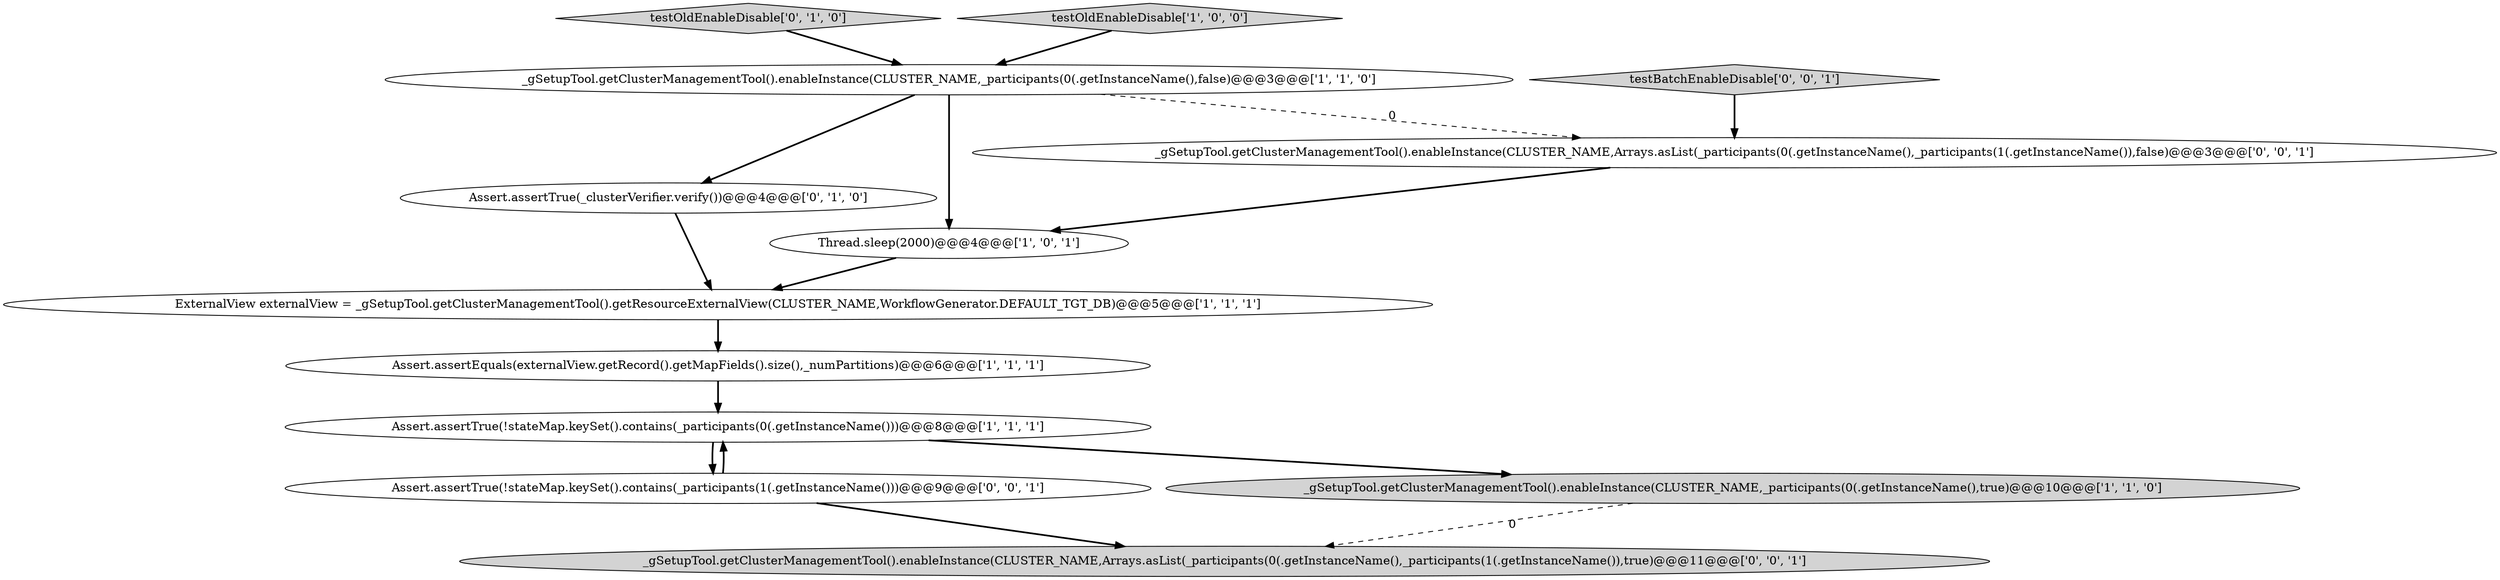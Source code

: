 digraph {
7 [style = filled, label = "testOldEnableDisable['0', '1', '0']", fillcolor = lightgray, shape = diamond image = "AAA0AAABBB2BBB"];
3 [style = filled, label = "Thread.sleep(2000)@@@4@@@['1', '0', '1']", fillcolor = white, shape = ellipse image = "AAA0AAABBB1BBB"];
4 [style = filled, label = "ExternalView externalView = _gSetupTool.getClusterManagementTool().getResourceExternalView(CLUSTER_NAME,WorkflowGenerator.DEFAULT_TGT_DB)@@@5@@@['1', '1', '1']", fillcolor = white, shape = ellipse image = "AAA0AAABBB1BBB"];
12 [style = filled, label = "Assert.assertTrue(!stateMap.keySet().contains(_participants(1(.getInstanceName()))@@@9@@@['0', '0', '1']", fillcolor = white, shape = ellipse image = "AAA0AAABBB3BBB"];
1 [style = filled, label = "_gSetupTool.getClusterManagementTool().enableInstance(CLUSTER_NAME,_participants(0(.getInstanceName(),false)@@@3@@@['1', '1', '0']", fillcolor = white, shape = ellipse image = "AAA0AAABBB1BBB"];
0 [style = filled, label = "testOldEnableDisable['1', '0', '0']", fillcolor = lightgray, shape = diamond image = "AAA0AAABBB1BBB"];
10 [style = filled, label = "_gSetupTool.getClusterManagementTool().enableInstance(CLUSTER_NAME,Arrays.asList(_participants(0(.getInstanceName(),_participants(1(.getInstanceName()),false)@@@3@@@['0', '0', '1']", fillcolor = white, shape = ellipse image = "AAA0AAABBB3BBB"];
2 [style = filled, label = "Assert.assertEquals(externalView.getRecord().getMapFields().size(),_numPartitions)@@@6@@@['1', '1', '1']", fillcolor = white, shape = ellipse image = "AAA0AAABBB1BBB"];
9 [style = filled, label = "_gSetupTool.getClusterManagementTool().enableInstance(CLUSTER_NAME,Arrays.asList(_participants(0(.getInstanceName(),_participants(1(.getInstanceName()),true)@@@11@@@['0', '0', '1']", fillcolor = lightgray, shape = ellipse image = "AAA0AAABBB3BBB"];
11 [style = filled, label = "testBatchEnableDisable['0', '0', '1']", fillcolor = lightgray, shape = diamond image = "AAA0AAABBB3BBB"];
5 [style = filled, label = "Assert.assertTrue(!stateMap.keySet().contains(_participants(0(.getInstanceName()))@@@8@@@['1', '1', '1']", fillcolor = white, shape = ellipse image = "AAA0AAABBB1BBB"];
6 [style = filled, label = "_gSetupTool.getClusterManagementTool().enableInstance(CLUSTER_NAME,_participants(0(.getInstanceName(),true)@@@10@@@['1', '1', '0']", fillcolor = lightgray, shape = ellipse image = "AAA0AAABBB1BBB"];
8 [style = filled, label = "Assert.assertTrue(_clusterVerifier.verify())@@@4@@@['0', '1', '0']", fillcolor = white, shape = ellipse image = "AAA0AAABBB2BBB"];
1->3 [style = bold, label=""];
10->3 [style = bold, label=""];
7->1 [style = bold, label=""];
4->2 [style = bold, label=""];
1->8 [style = bold, label=""];
5->6 [style = bold, label=""];
8->4 [style = bold, label=""];
12->5 [style = bold, label=""];
5->12 [style = bold, label=""];
12->9 [style = bold, label=""];
1->10 [style = dashed, label="0"];
11->10 [style = bold, label=""];
3->4 [style = bold, label=""];
0->1 [style = bold, label=""];
2->5 [style = bold, label=""];
6->9 [style = dashed, label="0"];
}
